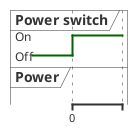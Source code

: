 {
  "sha1": "93o9fe12w3kq1p15a9hjkaoaw1op4v",
  "insertion": {
    "when": "2024-05-30T20:48:21.590Z",
    "url": "http://plantuml.sourceforge.net/qa/?qa=6282/timing-diagram-bugs",
    "user": "plantuml@gmail.com"
  }
}
@startuml
robust "Power switch" as PowerSwitch
robust "Power" as Power
PowerSwitch is Off
@0
PowerSwitch is On
PowerSwitch -> Power@+1 : PowerOn
@enduml
